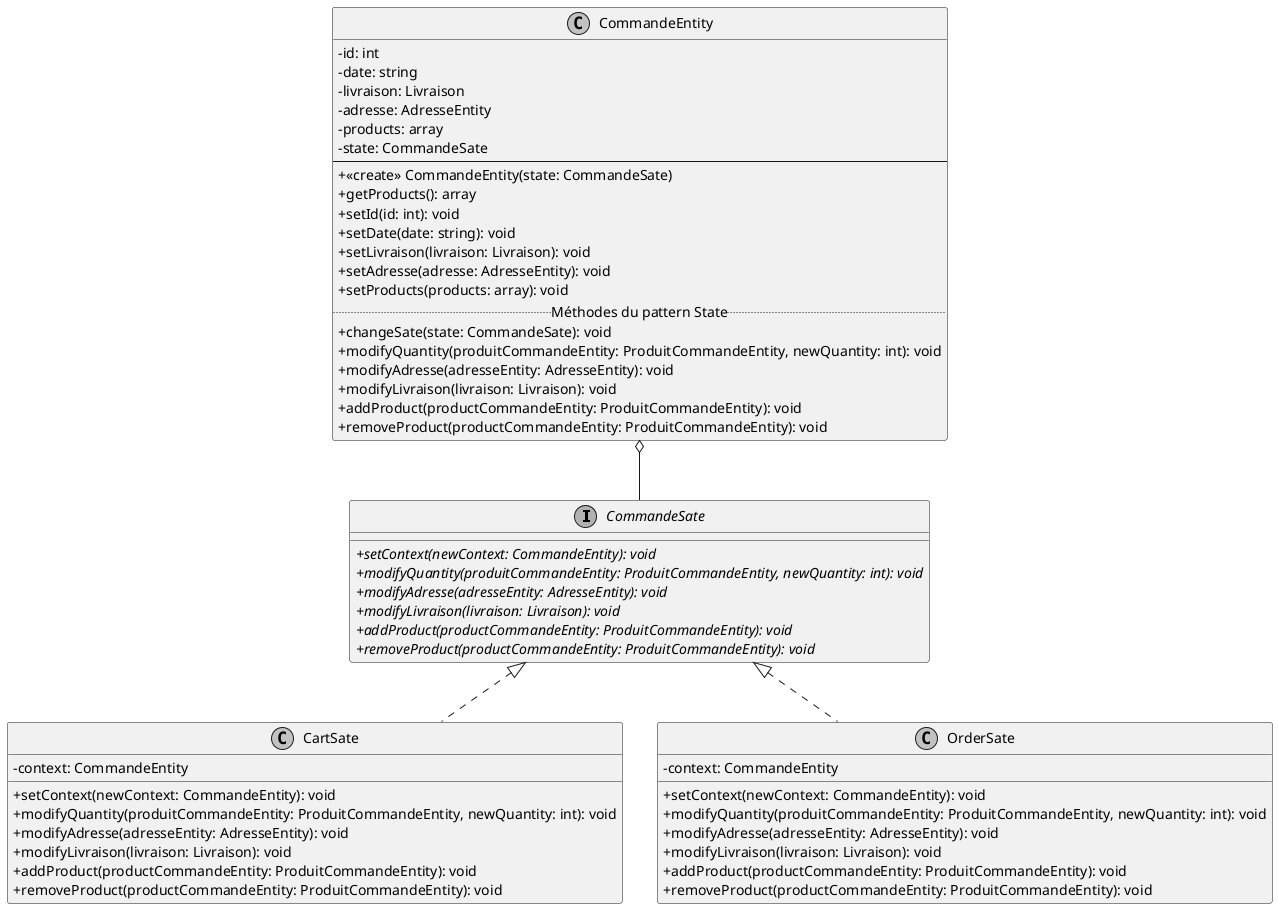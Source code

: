 @startuml

skinparam classAttributeIconSize 0
skinparam monochrome true

interface CommandeSate {
  + {abstract} setContext(newContext: CommandeEntity): void
  + {abstract} modifyQuantity(produitCommandeEntity: ProduitCommandeEntity, newQuantity: int): void
  + {abstract} modifyAdresse(adresseEntity: AdresseEntity): void
  + {abstract} modifyLivraison(livraison: Livraison): void
  + {abstract} addProduct(productCommandeEntity: ProduitCommandeEntity): void
  + {abstract} removeProduct(productCommandeEntity: ProduitCommandeEntity): void
}

class CommandeEntity {
  - id: int
  - date: string
  - livraison: Livraison
  - adresse: AdresseEntity
  - products: array
  - state: CommandeSate
  --
  + <<create>> CommandeEntity(state: CommandeSate)
  + getProducts(): array
  + setId(id: int): void
  + setDate(date: string): void
  + setLivraison(livraison: Livraison): void
  + setAdresse(adresse: AdresseEntity): void
  + setProducts(products: array): void
  .. Méthodes du pattern State ..
  + changeSate(state: CommandeSate): void
  + modifyQuantity(produitCommandeEntity: ProduitCommandeEntity, newQuantity: int): void
  + modifyAdresse(adresseEntity: AdresseEntity): void
  + modifyLivraison(livraison: Livraison): void
  + addProduct(productCommandeEntity: ProduitCommandeEntity): void
  + removeProduct(productCommandeEntity: ProduitCommandeEntity): void
}

class CartSate {
  - context: CommandeEntity
  + setContext(newContext: CommandeEntity): void
  + modifyQuantity(produitCommandeEntity: ProduitCommandeEntity, newQuantity: int): void
  + modifyAdresse(adresseEntity: AdresseEntity): void
  + modifyLivraison(livraison: Livraison): void
  + addProduct(productCommandeEntity: ProduitCommandeEntity): void
  + removeProduct(productCommandeEntity: ProduitCommandeEntity): void
}

class OrderSate {
  - context: CommandeEntity
  + setContext(newContext: CommandeEntity): void
  + modifyQuantity(produitCommandeEntity: ProduitCommandeEntity, newQuantity: int): void
  + modifyAdresse(adresseEntity: AdresseEntity): void
  + modifyLivraison(livraison: Livraison): void
  + addProduct(productCommandeEntity: ProduitCommandeEntity): void
  + removeProduct(productCommandeEntity: ProduitCommandeEntity): void
}

CommandeSate <|.. CartSate
CommandeSate <|.. OrderSate
CommandeEntity o-- CommandeSate

@enduml
